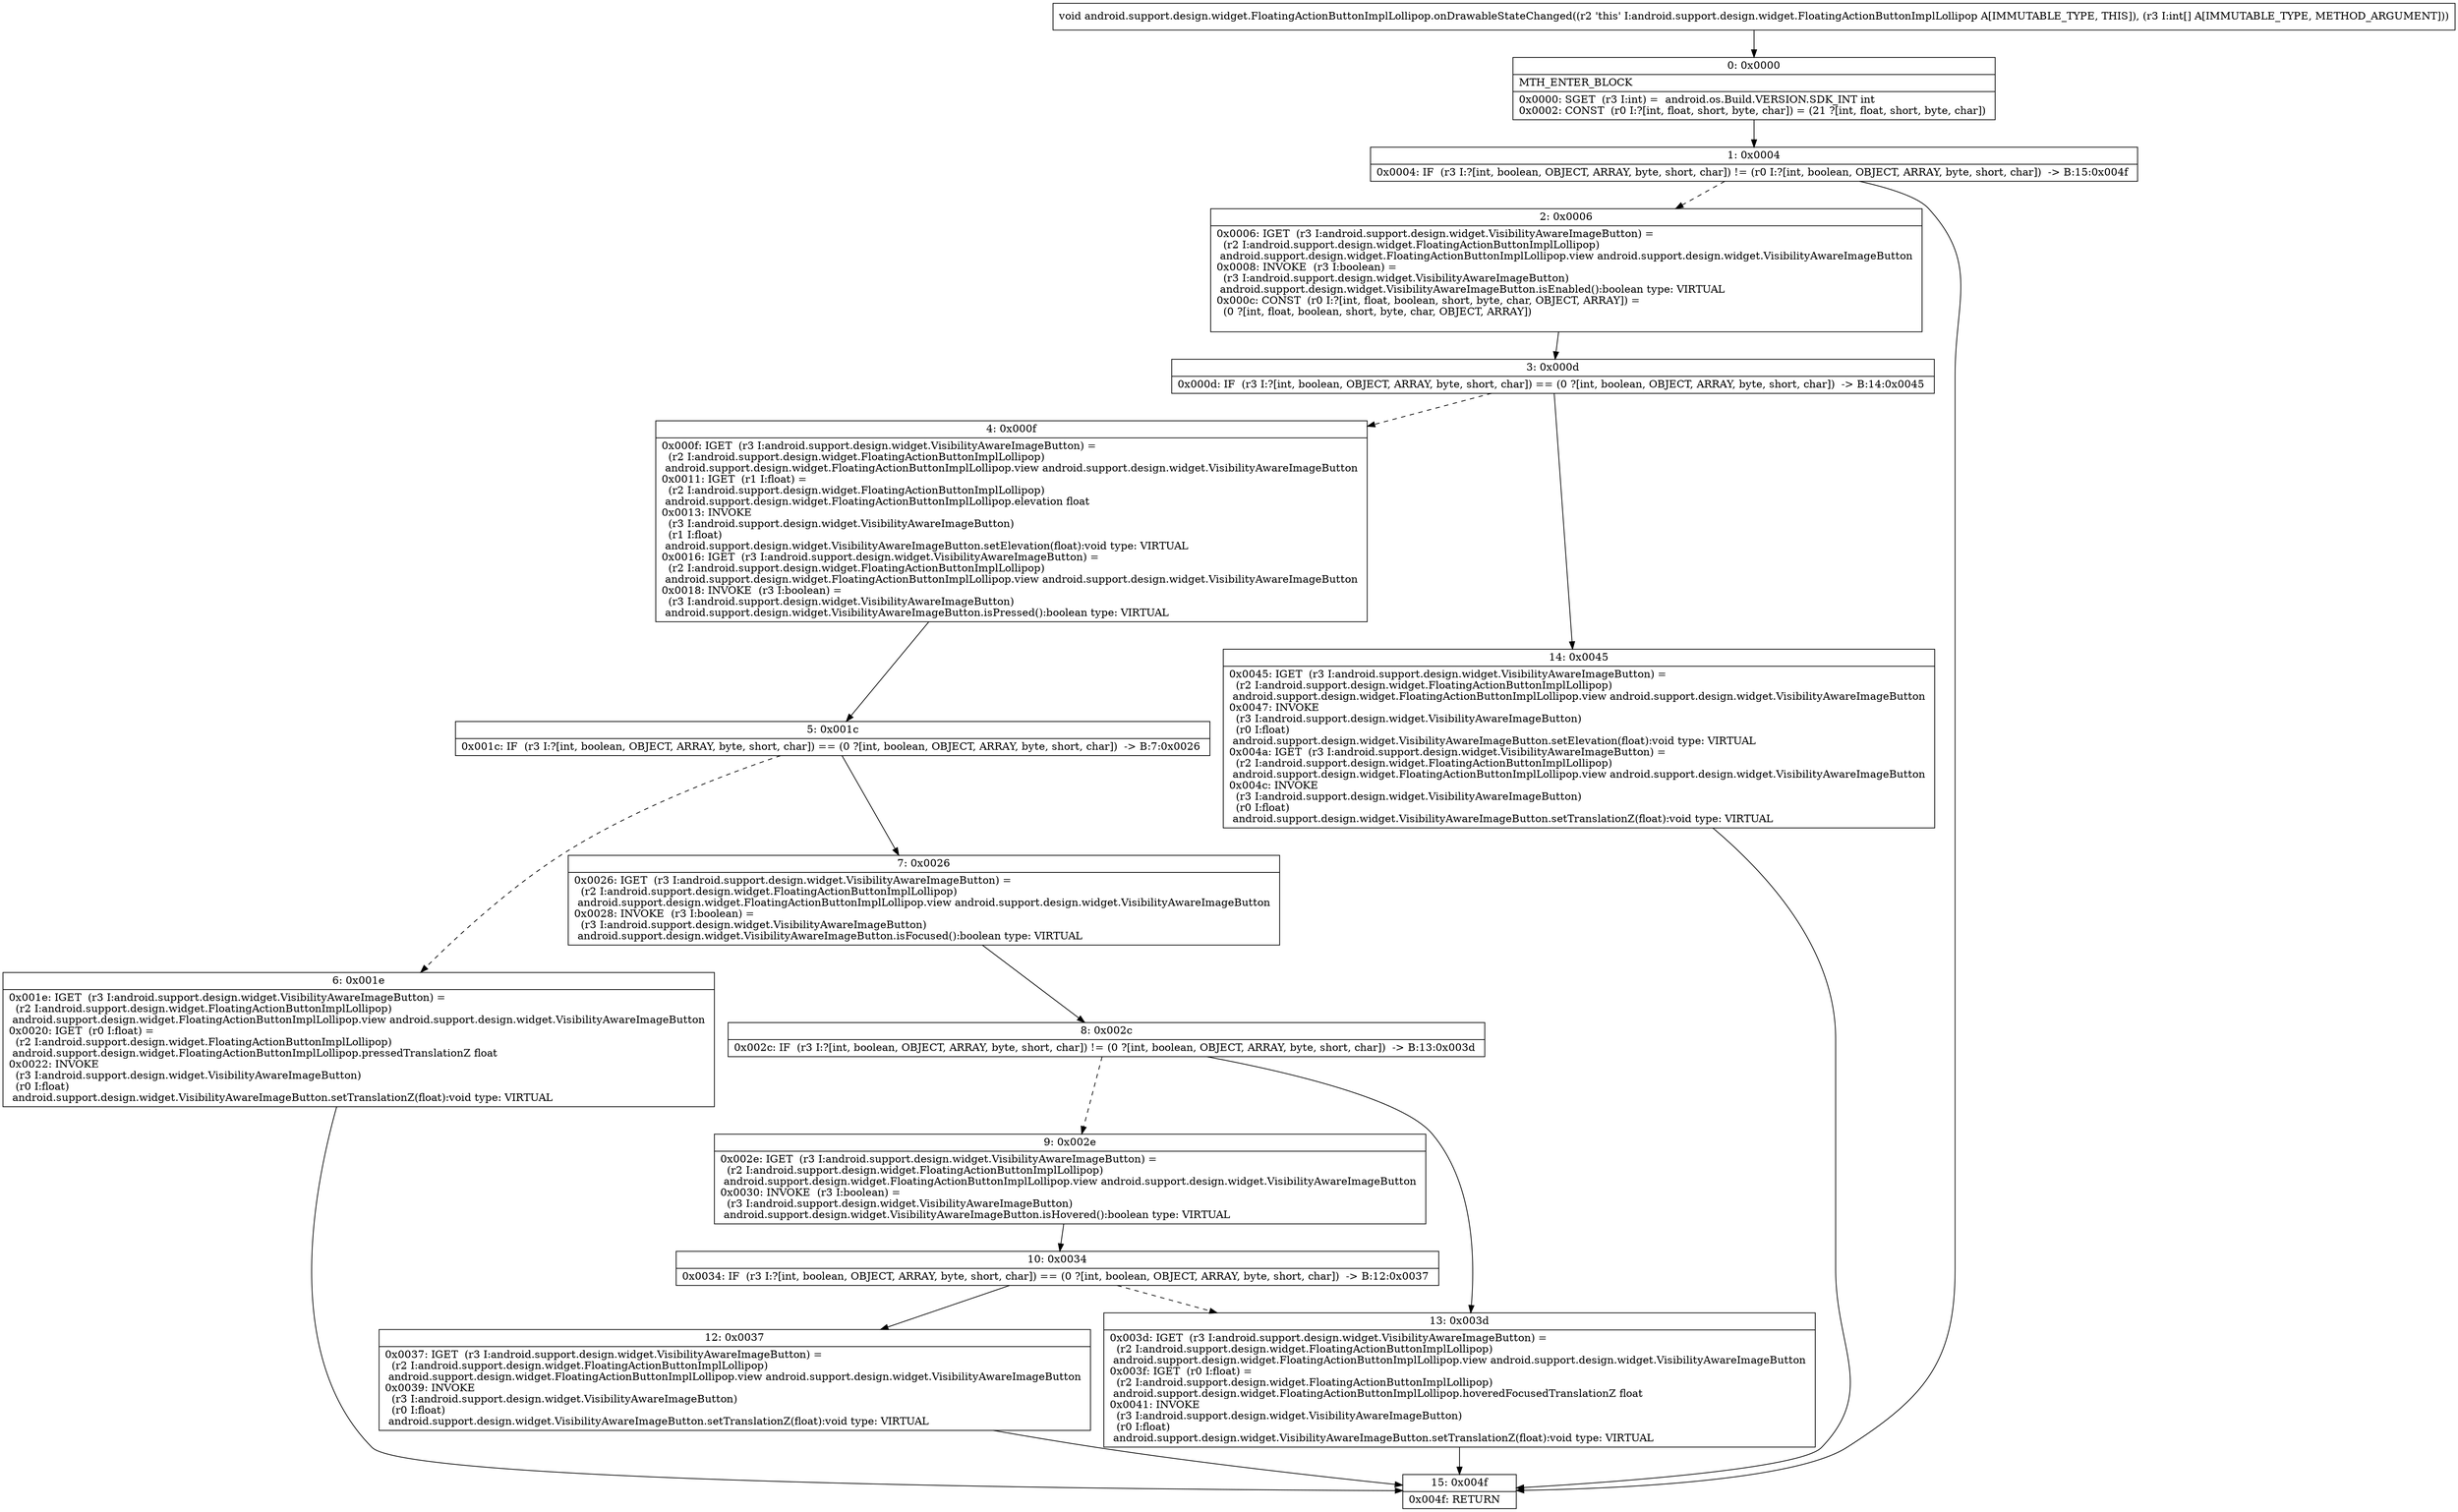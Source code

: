 digraph "CFG forandroid.support.design.widget.FloatingActionButtonImplLollipop.onDrawableStateChanged([I)V" {
Node_0 [shape=record,label="{0\:\ 0x0000|MTH_ENTER_BLOCK\l|0x0000: SGET  (r3 I:int) =  android.os.Build.VERSION.SDK_INT int \l0x0002: CONST  (r0 I:?[int, float, short, byte, char]) = (21 ?[int, float, short, byte, char]) \l}"];
Node_1 [shape=record,label="{1\:\ 0x0004|0x0004: IF  (r3 I:?[int, boolean, OBJECT, ARRAY, byte, short, char]) != (r0 I:?[int, boolean, OBJECT, ARRAY, byte, short, char])  \-\> B:15:0x004f \l}"];
Node_2 [shape=record,label="{2\:\ 0x0006|0x0006: IGET  (r3 I:android.support.design.widget.VisibilityAwareImageButton) = \l  (r2 I:android.support.design.widget.FloatingActionButtonImplLollipop)\l android.support.design.widget.FloatingActionButtonImplLollipop.view android.support.design.widget.VisibilityAwareImageButton \l0x0008: INVOKE  (r3 I:boolean) = \l  (r3 I:android.support.design.widget.VisibilityAwareImageButton)\l android.support.design.widget.VisibilityAwareImageButton.isEnabled():boolean type: VIRTUAL \l0x000c: CONST  (r0 I:?[int, float, boolean, short, byte, char, OBJECT, ARRAY]) = \l  (0 ?[int, float, boolean, short, byte, char, OBJECT, ARRAY])\l \l}"];
Node_3 [shape=record,label="{3\:\ 0x000d|0x000d: IF  (r3 I:?[int, boolean, OBJECT, ARRAY, byte, short, char]) == (0 ?[int, boolean, OBJECT, ARRAY, byte, short, char])  \-\> B:14:0x0045 \l}"];
Node_4 [shape=record,label="{4\:\ 0x000f|0x000f: IGET  (r3 I:android.support.design.widget.VisibilityAwareImageButton) = \l  (r2 I:android.support.design.widget.FloatingActionButtonImplLollipop)\l android.support.design.widget.FloatingActionButtonImplLollipop.view android.support.design.widget.VisibilityAwareImageButton \l0x0011: IGET  (r1 I:float) = \l  (r2 I:android.support.design.widget.FloatingActionButtonImplLollipop)\l android.support.design.widget.FloatingActionButtonImplLollipop.elevation float \l0x0013: INVOKE  \l  (r3 I:android.support.design.widget.VisibilityAwareImageButton)\l  (r1 I:float)\l android.support.design.widget.VisibilityAwareImageButton.setElevation(float):void type: VIRTUAL \l0x0016: IGET  (r3 I:android.support.design.widget.VisibilityAwareImageButton) = \l  (r2 I:android.support.design.widget.FloatingActionButtonImplLollipop)\l android.support.design.widget.FloatingActionButtonImplLollipop.view android.support.design.widget.VisibilityAwareImageButton \l0x0018: INVOKE  (r3 I:boolean) = \l  (r3 I:android.support.design.widget.VisibilityAwareImageButton)\l android.support.design.widget.VisibilityAwareImageButton.isPressed():boolean type: VIRTUAL \l}"];
Node_5 [shape=record,label="{5\:\ 0x001c|0x001c: IF  (r3 I:?[int, boolean, OBJECT, ARRAY, byte, short, char]) == (0 ?[int, boolean, OBJECT, ARRAY, byte, short, char])  \-\> B:7:0x0026 \l}"];
Node_6 [shape=record,label="{6\:\ 0x001e|0x001e: IGET  (r3 I:android.support.design.widget.VisibilityAwareImageButton) = \l  (r2 I:android.support.design.widget.FloatingActionButtonImplLollipop)\l android.support.design.widget.FloatingActionButtonImplLollipop.view android.support.design.widget.VisibilityAwareImageButton \l0x0020: IGET  (r0 I:float) = \l  (r2 I:android.support.design.widget.FloatingActionButtonImplLollipop)\l android.support.design.widget.FloatingActionButtonImplLollipop.pressedTranslationZ float \l0x0022: INVOKE  \l  (r3 I:android.support.design.widget.VisibilityAwareImageButton)\l  (r0 I:float)\l android.support.design.widget.VisibilityAwareImageButton.setTranslationZ(float):void type: VIRTUAL \l}"];
Node_7 [shape=record,label="{7\:\ 0x0026|0x0026: IGET  (r3 I:android.support.design.widget.VisibilityAwareImageButton) = \l  (r2 I:android.support.design.widget.FloatingActionButtonImplLollipop)\l android.support.design.widget.FloatingActionButtonImplLollipop.view android.support.design.widget.VisibilityAwareImageButton \l0x0028: INVOKE  (r3 I:boolean) = \l  (r3 I:android.support.design.widget.VisibilityAwareImageButton)\l android.support.design.widget.VisibilityAwareImageButton.isFocused():boolean type: VIRTUAL \l}"];
Node_8 [shape=record,label="{8\:\ 0x002c|0x002c: IF  (r3 I:?[int, boolean, OBJECT, ARRAY, byte, short, char]) != (0 ?[int, boolean, OBJECT, ARRAY, byte, short, char])  \-\> B:13:0x003d \l}"];
Node_9 [shape=record,label="{9\:\ 0x002e|0x002e: IGET  (r3 I:android.support.design.widget.VisibilityAwareImageButton) = \l  (r2 I:android.support.design.widget.FloatingActionButtonImplLollipop)\l android.support.design.widget.FloatingActionButtonImplLollipop.view android.support.design.widget.VisibilityAwareImageButton \l0x0030: INVOKE  (r3 I:boolean) = \l  (r3 I:android.support.design.widget.VisibilityAwareImageButton)\l android.support.design.widget.VisibilityAwareImageButton.isHovered():boolean type: VIRTUAL \l}"];
Node_10 [shape=record,label="{10\:\ 0x0034|0x0034: IF  (r3 I:?[int, boolean, OBJECT, ARRAY, byte, short, char]) == (0 ?[int, boolean, OBJECT, ARRAY, byte, short, char])  \-\> B:12:0x0037 \l}"];
Node_12 [shape=record,label="{12\:\ 0x0037|0x0037: IGET  (r3 I:android.support.design.widget.VisibilityAwareImageButton) = \l  (r2 I:android.support.design.widget.FloatingActionButtonImplLollipop)\l android.support.design.widget.FloatingActionButtonImplLollipop.view android.support.design.widget.VisibilityAwareImageButton \l0x0039: INVOKE  \l  (r3 I:android.support.design.widget.VisibilityAwareImageButton)\l  (r0 I:float)\l android.support.design.widget.VisibilityAwareImageButton.setTranslationZ(float):void type: VIRTUAL \l}"];
Node_13 [shape=record,label="{13\:\ 0x003d|0x003d: IGET  (r3 I:android.support.design.widget.VisibilityAwareImageButton) = \l  (r2 I:android.support.design.widget.FloatingActionButtonImplLollipop)\l android.support.design.widget.FloatingActionButtonImplLollipop.view android.support.design.widget.VisibilityAwareImageButton \l0x003f: IGET  (r0 I:float) = \l  (r2 I:android.support.design.widget.FloatingActionButtonImplLollipop)\l android.support.design.widget.FloatingActionButtonImplLollipop.hoveredFocusedTranslationZ float \l0x0041: INVOKE  \l  (r3 I:android.support.design.widget.VisibilityAwareImageButton)\l  (r0 I:float)\l android.support.design.widget.VisibilityAwareImageButton.setTranslationZ(float):void type: VIRTUAL \l}"];
Node_14 [shape=record,label="{14\:\ 0x0045|0x0045: IGET  (r3 I:android.support.design.widget.VisibilityAwareImageButton) = \l  (r2 I:android.support.design.widget.FloatingActionButtonImplLollipop)\l android.support.design.widget.FloatingActionButtonImplLollipop.view android.support.design.widget.VisibilityAwareImageButton \l0x0047: INVOKE  \l  (r3 I:android.support.design.widget.VisibilityAwareImageButton)\l  (r0 I:float)\l android.support.design.widget.VisibilityAwareImageButton.setElevation(float):void type: VIRTUAL \l0x004a: IGET  (r3 I:android.support.design.widget.VisibilityAwareImageButton) = \l  (r2 I:android.support.design.widget.FloatingActionButtonImplLollipop)\l android.support.design.widget.FloatingActionButtonImplLollipop.view android.support.design.widget.VisibilityAwareImageButton \l0x004c: INVOKE  \l  (r3 I:android.support.design.widget.VisibilityAwareImageButton)\l  (r0 I:float)\l android.support.design.widget.VisibilityAwareImageButton.setTranslationZ(float):void type: VIRTUAL \l}"];
Node_15 [shape=record,label="{15\:\ 0x004f|0x004f: RETURN   \l}"];
MethodNode[shape=record,label="{void android.support.design.widget.FloatingActionButtonImplLollipop.onDrawableStateChanged((r2 'this' I:android.support.design.widget.FloatingActionButtonImplLollipop A[IMMUTABLE_TYPE, THIS]), (r3 I:int[] A[IMMUTABLE_TYPE, METHOD_ARGUMENT])) }"];
MethodNode -> Node_0;
Node_0 -> Node_1;
Node_1 -> Node_2[style=dashed];
Node_1 -> Node_15;
Node_2 -> Node_3;
Node_3 -> Node_4[style=dashed];
Node_3 -> Node_14;
Node_4 -> Node_5;
Node_5 -> Node_6[style=dashed];
Node_5 -> Node_7;
Node_6 -> Node_15;
Node_7 -> Node_8;
Node_8 -> Node_9[style=dashed];
Node_8 -> Node_13;
Node_9 -> Node_10;
Node_10 -> Node_12;
Node_10 -> Node_13[style=dashed];
Node_12 -> Node_15;
Node_13 -> Node_15;
Node_14 -> Node_15;
}

